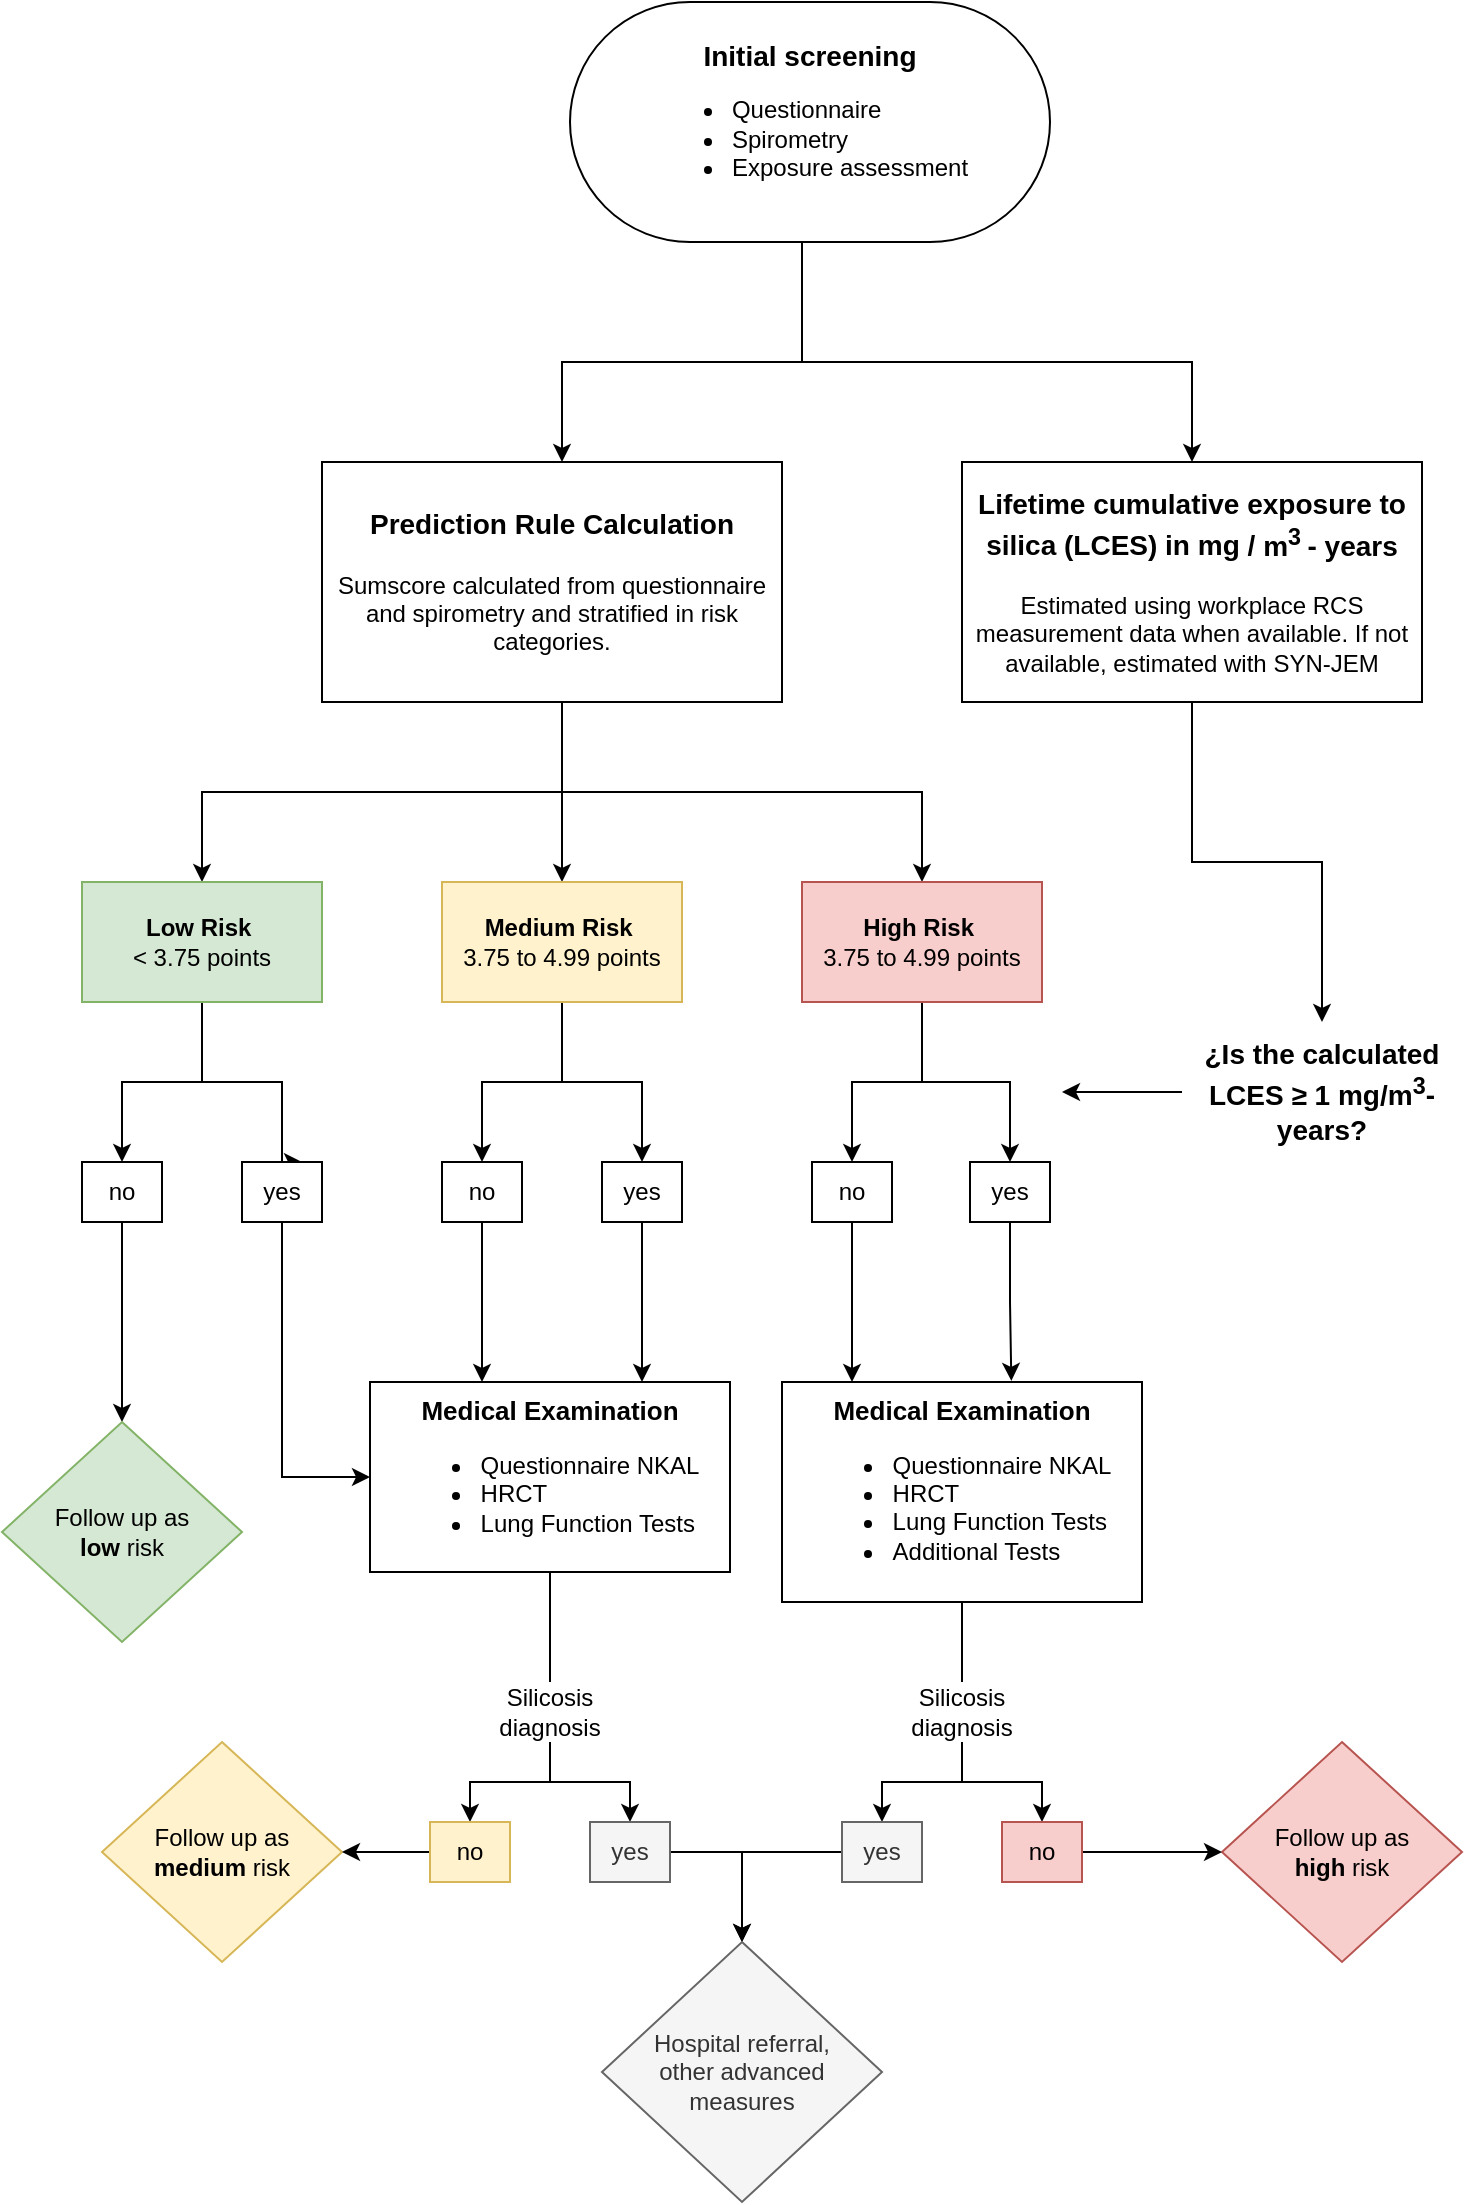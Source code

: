<mxfile version="26.1.0">
  <diagram name="Página-1" id="HpWcHUaLGH6JBQ9Dskd4">
    <mxGraphModel dx="1434" dy="738" grid="1" gridSize="10" guides="1" tooltips="1" connect="1" arrows="1" fold="1" page="1" pageScale="1" pageWidth="827" pageHeight="1169" math="0" shadow="0">
      <root>
        <mxCell id="0" />
        <mxCell id="1" parent="0" />
        <mxCell id="oCsiiwlPeAxhJD7hbElx-18" style="edgeStyle=orthogonalEdgeStyle;rounded=0;orthogonalLoop=1;jettySize=auto;html=1;" parent="1" source="KvbFbesADTHzU55oHPG4-1" target="oCsiiwlPeAxhJD7hbElx-1" edge="1">
          <mxGeometry relative="1" as="geometry">
            <Array as="points">
              <mxPoint x="450" y="230" />
              <mxPoint x="330" y="230" />
            </Array>
          </mxGeometry>
        </mxCell>
        <mxCell id="oCsiiwlPeAxhJD7hbElx-19" style="edgeStyle=orthogonalEdgeStyle;rounded=0;orthogonalLoop=1;jettySize=auto;html=1;" parent="1" source="KvbFbesADTHzU55oHPG4-1" target="oCsiiwlPeAxhJD7hbElx-2" edge="1">
          <mxGeometry relative="1" as="geometry">
            <Array as="points">
              <mxPoint x="450" y="230" />
              <mxPoint x="645" y="230" />
            </Array>
          </mxGeometry>
        </mxCell>
        <mxCell id="KvbFbesADTHzU55oHPG4-1" value="&lt;font style=&quot;font-size: 14px;&quot;&gt;&lt;b&gt;Initial screening&lt;/b&gt;&lt;/font&gt;&lt;div&gt;&lt;ul&gt;&lt;li style=&quot;text-align: left;&quot;&gt;Questionnaire&lt;/li&gt;&lt;li style=&quot;text-align: left;&quot;&gt;Spirometry&lt;/li&gt;&lt;li style=&quot;text-align: left;&quot;&gt;Exposure assessment&lt;/li&gt;&lt;/ul&gt;&lt;/div&gt;" style="rounded=1;whiteSpace=wrap;html=1;arcSize=50;" parent="1" vertex="1">
          <mxGeometry x="334" y="50" width="240" height="120" as="geometry" />
        </mxCell>
        <mxCell id="oCsiiwlPeAxhJD7hbElx-14" value="" style="edgeStyle=orthogonalEdgeStyle;rounded=0;orthogonalLoop=1;jettySize=auto;html=1;" parent="1" source="oCsiiwlPeAxhJD7hbElx-1" target="oCsiiwlPeAxhJD7hbElx-10" edge="1">
          <mxGeometry relative="1" as="geometry">
            <Array as="points">
              <mxPoint x="330" y="420" />
              <mxPoint x="330" y="420" />
            </Array>
          </mxGeometry>
        </mxCell>
        <mxCell id="oCsiiwlPeAxhJD7hbElx-15" style="edgeStyle=orthogonalEdgeStyle;rounded=0;orthogonalLoop=1;jettySize=auto;html=1;entryX=0.5;entryY=0;entryDx=0;entryDy=0;" parent="1" source="oCsiiwlPeAxhJD7hbElx-1" target="oCsiiwlPeAxhJD7hbElx-9" edge="1">
          <mxGeometry relative="1" as="geometry">
            <Array as="points">
              <mxPoint x="330" y="445" />
              <mxPoint x="150" y="445" />
            </Array>
          </mxGeometry>
        </mxCell>
        <mxCell id="oCsiiwlPeAxhJD7hbElx-16" style="edgeStyle=orthogonalEdgeStyle;rounded=0;orthogonalLoop=1;jettySize=auto;html=1;exitX=0.5;exitY=1;exitDx=0;exitDy=0;" parent="1" source="oCsiiwlPeAxhJD7hbElx-1" target="oCsiiwlPeAxhJD7hbElx-11" edge="1">
          <mxGeometry relative="1" as="geometry">
            <Array as="points">
              <mxPoint x="330" y="400" />
              <mxPoint x="330" y="445" />
              <mxPoint x="510" y="445" />
            </Array>
          </mxGeometry>
        </mxCell>
        <mxCell id="oCsiiwlPeAxhJD7hbElx-1" value="&lt;font style=&quot;font-size: 14px;&quot;&gt;&lt;b&gt;Prediction Rule Calculation&lt;/b&gt;&lt;/font&gt;&lt;div&gt;&lt;span style=&quot;text-align: left; background-color: transparent; color: light-dark(rgb(0, 0, 0), rgb(255, 255, 255));&quot;&gt;&lt;br&gt;&lt;/span&gt;&lt;/div&gt;&lt;div&gt;&lt;span style=&quot;text-align: left; background-color: transparent; color: light-dark(rgb(0, 0, 0), rgb(255, 255, 255));&quot;&gt;Sumscore calculated from questionnaire and spirometry and stratified in risk categories.&lt;/span&gt;&lt;/div&gt;" style="rounded=1;whiteSpace=wrap;html=1;arcSize=0;" parent="1" vertex="1">
          <mxGeometry x="210" y="280" width="230" height="120" as="geometry" />
        </mxCell>
        <mxCell id="oCsiiwlPeAxhJD7hbElx-30" style="edgeStyle=orthogonalEdgeStyle;rounded=0;orthogonalLoop=1;jettySize=auto;html=1;entryX=0.5;entryY=0;entryDx=0;entryDy=0;" parent="1" source="oCsiiwlPeAxhJD7hbElx-2" target="oCsiiwlPeAxhJD7hbElx-22" edge="1">
          <mxGeometry relative="1" as="geometry" />
        </mxCell>
        <mxCell id="oCsiiwlPeAxhJD7hbElx-2" value="&lt;div&gt;&lt;span style=&quot;text-align: left; background-color: transparent; color: light-dark(rgb(0, 0, 0), rgb(255, 255, 255)); font-size: 14px;&quot;&gt;&lt;b&gt;Lifetime cumulative exposure to silica (LCES) in&amp;nbsp;&lt;/b&gt;&lt;/span&gt;&lt;span style=&quot;background-color: transparent; color: light-dark(rgb(0, 0, 0), rgb(255, 255, 255)); text-align: left; font-size: 14px;&quot;&gt;&lt;b&gt;mg /&amp;nbsp;&lt;/b&gt;&lt;/span&gt;&lt;b style=&quot;background-color: transparent; color: light-dark(rgb(0, 0, 0), rgb(255, 255, 255)); font-size: 14px; text-align: left;&quot;&gt;m&lt;sup&gt;3&amp;nbsp;&lt;/sup&gt;- years&lt;/b&gt;&lt;/div&gt;&lt;div&gt;&lt;span style=&quot;text-align: left;&quot;&gt;&lt;br&gt;&lt;/span&gt;&lt;/div&gt;&lt;div&gt;&lt;span style=&quot;text-align: left;&quot;&gt;Estimated using workplace RCS measurement data when available. If not available, estimated with SYN-JEM&lt;/span&gt;&lt;/div&gt;" style="rounded=1;whiteSpace=wrap;html=1;arcSize=0;" parent="1" vertex="1">
          <mxGeometry x="530" y="280" width="230" height="120" as="geometry" />
        </mxCell>
        <mxCell id="oCsiiwlPeAxhJD7hbElx-37" style="edgeStyle=orthogonalEdgeStyle;rounded=0;orthogonalLoop=1;jettySize=auto;html=1;exitX=0.5;exitY=1;exitDx=0;exitDy=0;entryX=0.5;entryY=0;entryDx=0;entryDy=0;" parent="1" source="oCsiiwlPeAxhJD7hbElx-9" target="oCsiiwlPeAxhJD7hbElx-25" edge="1">
          <mxGeometry relative="1" as="geometry" />
        </mxCell>
        <mxCell id="oCsiiwlPeAxhJD7hbElx-38" style="edgeStyle=orthogonalEdgeStyle;rounded=0;orthogonalLoop=1;jettySize=auto;html=1;exitX=0.5;exitY=1;exitDx=0;exitDy=0;entryX=0.75;entryY=0;entryDx=0;entryDy=0;" parent="1" source="oCsiiwlPeAxhJD7hbElx-9" target="oCsiiwlPeAxhJD7hbElx-24" edge="1">
          <mxGeometry relative="1" as="geometry">
            <Array as="points">
              <mxPoint x="150" y="590" />
              <mxPoint x="190" y="590" />
              <mxPoint x="190" y="630" />
            </Array>
          </mxGeometry>
        </mxCell>
        <mxCell id="oCsiiwlPeAxhJD7hbElx-9" value="&lt;b&gt;Low Risk&lt;/b&gt;&amp;nbsp;&lt;div&gt;&amp;lt; 3.75 points&lt;/div&gt;" style="rounded=0;whiteSpace=wrap;html=1;fillColor=#d5e8d4;strokeColor=#82b366;" parent="1" vertex="1">
          <mxGeometry x="90" y="490" width="120" height="60" as="geometry" />
        </mxCell>
        <mxCell id="oCsiiwlPeAxhJD7hbElx-35" style="edgeStyle=orthogonalEdgeStyle;rounded=0;orthogonalLoop=1;jettySize=auto;html=1;exitX=0.5;exitY=1;exitDx=0;exitDy=0;entryX=0.5;entryY=0;entryDx=0;entryDy=0;" parent="1" source="oCsiiwlPeAxhJD7hbElx-10" target="oCsiiwlPeAxhJD7hbElx-27" edge="1">
          <mxGeometry relative="1" as="geometry" />
        </mxCell>
        <mxCell id="oCsiiwlPeAxhJD7hbElx-36" style="edgeStyle=orthogonalEdgeStyle;rounded=0;orthogonalLoop=1;jettySize=auto;html=1;" parent="1" source="oCsiiwlPeAxhJD7hbElx-10" target="oCsiiwlPeAxhJD7hbElx-26" edge="1">
          <mxGeometry relative="1" as="geometry" />
        </mxCell>
        <mxCell id="oCsiiwlPeAxhJD7hbElx-10" value="&lt;b&gt;Medium Risk&lt;/b&gt;&amp;nbsp;&lt;div&gt;3.75 to 4.99 points&lt;/div&gt;" style="rounded=0;whiteSpace=wrap;html=1;fillColor=#fff2cc;strokeColor=#d6b656;" parent="1" vertex="1">
          <mxGeometry x="270" y="490" width="120" height="60" as="geometry" />
        </mxCell>
        <mxCell id="oCsiiwlPeAxhJD7hbElx-39" style="edgeStyle=orthogonalEdgeStyle;rounded=0;orthogonalLoop=1;jettySize=auto;html=1;entryX=0.5;entryY=0;entryDx=0;entryDy=0;" parent="1" source="oCsiiwlPeAxhJD7hbElx-11" target="oCsiiwlPeAxhJD7hbElx-29" edge="1">
          <mxGeometry relative="1" as="geometry" />
        </mxCell>
        <mxCell id="oCsiiwlPeAxhJD7hbElx-40" style="edgeStyle=orthogonalEdgeStyle;rounded=0;orthogonalLoop=1;jettySize=auto;html=1;entryX=0.5;entryY=0;entryDx=0;entryDy=0;" parent="1" source="oCsiiwlPeAxhJD7hbElx-11" target="oCsiiwlPeAxhJD7hbElx-28" edge="1">
          <mxGeometry relative="1" as="geometry" />
        </mxCell>
        <mxCell id="oCsiiwlPeAxhJD7hbElx-11" value="&lt;b&gt;High Risk&lt;/b&gt;&amp;nbsp;&lt;div&gt;3.75 to 4.99 points&lt;/div&gt;" style="rounded=0;whiteSpace=wrap;html=1;fillColor=#f8cecc;strokeColor=#b85450;" parent="1" vertex="1">
          <mxGeometry x="450" y="490" width="120" height="60" as="geometry" />
        </mxCell>
        <mxCell id="oCsiiwlPeAxhJD7hbElx-33" style="edgeStyle=orthogonalEdgeStyle;rounded=0;orthogonalLoop=1;jettySize=auto;html=1;" parent="1" source="oCsiiwlPeAxhJD7hbElx-22" edge="1">
          <mxGeometry relative="1" as="geometry">
            <mxPoint x="580" y="595" as="targetPoint" />
          </mxGeometry>
        </mxCell>
        <mxCell id="oCsiiwlPeAxhJD7hbElx-22" value="¿Is the calculated LCES ≥ 1 mg/m&lt;sup&gt;3&lt;/sup&gt;-years?" style="text;html=1;align=center;verticalAlign=middle;whiteSpace=wrap;rounded=0;fontStyle=1;fontSize=14;" parent="1" vertex="1">
          <mxGeometry x="640" y="560" width="140" height="70" as="geometry" />
        </mxCell>
        <mxCell id="oCsiiwlPeAxhJD7hbElx-65" style="edgeStyle=orthogonalEdgeStyle;rounded=0;orthogonalLoop=1;jettySize=auto;html=1;entryX=0;entryY=0.5;entryDx=0;entryDy=0;" parent="1" source="oCsiiwlPeAxhJD7hbElx-24" target="oCsiiwlPeAxhJD7hbElx-48" edge="1">
          <mxGeometry relative="1" as="geometry">
            <Array as="points">
              <mxPoint x="190" y="788" />
            </Array>
          </mxGeometry>
        </mxCell>
        <mxCell id="oCsiiwlPeAxhJD7hbElx-24" value="yes" style="rounded=0;whiteSpace=wrap;html=1;" parent="1" vertex="1">
          <mxGeometry x="170" y="630" width="40" height="30" as="geometry" />
        </mxCell>
        <mxCell id="oCsiiwlPeAxhJD7hbElx-46" style="edgeStyle=orthogonalEdgeStyle;rounded=0;orthogonalLoop=1;jettySize=auto;html=1;" parent="1" source="oCsiiwlPeAxhJD7hbElx-25" target="oCsiiwlPeAxhJD7hbElx-42" edge="1">
          <mxGeometry relative="1" as="geometry" />
        </mxCell>
        <mxCell id="oCsiiwlPeAxhJD7hbElx-25" value="no" style="rounded=0;whiteSpace=wrap;html=1;" parent="1" vertex="1">
          <mxGeometry x="90" y="630" width="40" height="30" as="geometry" />
        </mxCell>
        <mxCell id="oCsiiwlPeAxhJD7hbElx-53" style="edgeStyle=orthogonalEdgeStyle;rounded=0;orthogonalLoop=1;jettySize=auto;html=1;" parent="1" source="oCsiiwlPeAxhJD7hbElx-26" target="oCsiiwlPeAxhJD7hbElx-48" edge="1">
          <mxGeometry relative="1" as="geometry">
            <Array as="points">
              <mxPoint x="370" y="730" />
              <mxPoint x="370" y="730" />
            </Array>
          </mxGeometry>
        </mxCell>
        <mxCell id="oCsiiwlPeAxhJD7hbElx-26" value="yes" style="rounded=0;whiteSpace=wrap;html=1;" parent="1" vertex="1">
          <mxGeometry x="350" y="630" width="40" height="30" as="geometry" />
        </mxCell>
        <mxCell id="oCsiiwlPeAxhJD7hbElx-27" value="no" style="rounded=0;whiteSpace=wrap;html=1;" parent="1" vertex="1">
          <mxGeometry x="270" y="630" width="40" height="30" as="geometry" />
        </mxCell>
        <mxCell id="oCsiiwlPeAxhJD7hbElx-28" value="yes" style="rounded=0;whiteSpace=wrap;html=1;" parent="1" vertex="1">
          <mxGeometry x="534" y="630" width="40" height="30" as="geometry" />
        </mxCell>
        <mxCell id="oCsiiwlPeAxhJD7hbElx-29" value="no" style="rounded=0;whiteSpace=wrap;html=1;" parent="1" vertex="1">
          <mxGeometry x="455" y="630" width="40" height="30" as="geometry" />
        </mxCell>
        <mxCell id="oCsiiwlPeAxhJD7hbElx-42" value="Follow up as &lt;br&gt;&lt;b&gt;low &lt;/b&gt;risk" style="rhombus;whiteSpace=wrap;html=1;fillColor=#d5e8d4;strokeColor=#82b366;" parent="1" vertex="1">
          <mxGeometry x="50" y="760" width="120" height="110" as="geometry" />
        </mxCell>
        <mxCell id="oCsiiwlPeAxhJD7hbElx-43" value="Follow up as &lt;br&gt;&lt;b&gt;medium &lt;/b&gt;risk" style="rhombus;whiteSpace=wrap;html=1;fillColor=#fff2cc;strokeColor=#d6b656;" parent="1" vertex="1">
          <mxGeometry x="100" y="920" width="120" height="110" as="geometry" />
        </mxCell>
        <mxCell id="oCsiiwlPeAxhJD7hbElx-45" value="Follow up as &lt;br&gt;&lt;b&gt;high&lt;/b&gt;&amp;nbsp;&lt;span style=&quot;background-color: transparent; color: light-dark(rgb(0, 0, 0), rgb(255, 255, 255));&quot;&gt;risk&lt;/span&gt;" style="rhombus;whiteSpace=wrap;html=1;fillColor=#f8cecc;strokeColor=#b85450;" parent="1" vertex="1">
          <mxGeometry x="660" y="920" width="120" height="110" as="geometry" />
        </mxCell>
        <mxCell id="oCsiiwlPeAxhJD7hbElx-63" style="edgeStyle=orthogonalEdgeStyle;rounded=0;orthogonalLoop=1;jettySize=auto;html=1;exitX=0.5;exitY=1;exitDx=0;exitDy=0;entryX=0.5;entryY=0;entryDx=0;entryDy=0;endArrow=none;startFill=0;" parent="1" source="oCsiiwlPeAxhJD7hbElx-48" target="oCsiiwlPeAxhJD7hbElx-58" edge="1">
          <mxGeometry relative="1" as="geometry" />
        </mxCell>
        <mxCell id="oCsiiwlPeAxhJD7hbElx-48" value="&lt;font style=&quot;font-size: 13px;&quot;&gt;&lt;b style=&quot;&quot;&gt;Medical Examination&lt;/b&gt;&lt;/font&gt;&lt;div&gt;&lt;ul&gt;&lt;li style=&quot;text-align: left;&quot;&gt;Questionnaire NKAL&lt;/li&gt;&lt;li style=&quot;text-align: left;&quot;&gt;HRCT&lt;/li&gt;&lt;li style=&quot;text-align: left;&quot;&gt;Lung Function Tests&lt;/li&gt;&lt;/ul&gt;&lt;/div&gt;" style="rounded=1;whiteSpace=wrap;html=1;arcSize=0;" parent="1" vertex="1">
          <mxGeometry x="234" y="740" width="180" height="95" as="geometry" />
        </mxCell>
        <mxCell id="oCsiiwlPeAxhJD7hbElx-67" style="edgeStyle=orthogonalEdgeStyle;rounded=0;orthogonalLoop=1;jettySize=auto;html=1;entryX=0.5;entryY=0;entryDx=0;entryDy=0;endArrow=none;startFill=0;" parent="1" source="oCsiiwlPeAxhJD7hbElx-50" target="oCsiiwlPeAxhJD7hbElx-64" edge="1">
          <mxGeometry relative="1" as="geometry" />
        </mxCell>
        <mxCell id="oCsiiwlPeAxhJD7hbElx-50" value="&lt;font style=&quot;font-size: 13px;&quot;&gt;&lt;b style=&quot;&quot;&gt;Medical Examination&lt;/b&gt;&lt;/font&gt;&lt;div&gt;&lt;ul&gt;&lt;li style=&quot;text-align: left;&quot;&gt;Questionnaire NKAL&lt;/li&gt;&lt;li style=&quot;text-align: left;&quot;&gt;HRCT&lt;/li&gt;&lt;li style=&quot;text-align: left;&quot;&gt;Lung Function Tests&lt;/li&gt;&lt;li style=&quot;text-align: left;&quot;&gt;Additional Tests&lt;/li&gt;&lt;/ul&gt;&lt;/div&gt;" style="rounded=1;whiteSpace=wrap;html=1;arcSize=0;" parent="1" vertex="1">
          <mxGeometry x="440" y="740" width="180" height="110" as="geometry" />
        </mxCell>
        <mxCell id="oCsiiwlPeAxhJD7hbElx-71" style="edgeStyle=orthogonalEdgeStyle;rounded=0;orthogonalLoop=1;jettySize=auto;html=1;" parent="1" source="oCsiiwlPeAxhJD7hbElx-58" target="oCsiiwlPeAxhJD7hbElx-69" edge="1">
          <mxGeometry relative="1" as="geometry">
            <Array as="points">
              <mxPoint x="324" y="940" />
              <mxPoint x="284" y="940" />
            </Array>
          </mxGeometry>
        </mxCell>
        <mxCell id="oCsiiwlPeAxhJD7hbElx-74" style="edgeStyle=orthogonalEdgeStyle;rounded=0;orthogonalLoop=1;jettySize=auto;html=1;entryX=0.5;entryY=0;entryDx=0;entryDy=0;" parent="1" source="oCsiiwlPeAxhJD7hbElx-58" target="oCsiiwlPeAxhJD7hbElx-68" edge="1">
          <mxGeometry relative="1" as="geometry">
            <Array as="points">
              <mxPoint x="324" y="940" />
              <mxPoint x="364" y="940" />
            </Array>
          </mxGeometry>
        </mxCell>
        <mxCell id="oCsiiwlPeAxhJD7hbElx-58" value="Silicosis diagnosis" style="text;html=1;align=center;verticalAlign=middle;whiteSpace=wrap;rounded=0;" parent="1" vertex="1">
          <mxGeometry x="294" y="890" width="60" height="30" as="geometry" />
        </mxCell>
        <mxCell id="oCsiiwlPeAxhJD7hbElx-61" style="edgeStyle=orthogonalEdgeStyle;rounded=0;orthogonalLoop=1;jettySize=auto;html=1;exitX=0.5;exitY=1;exitDx=0;exitDy=0;" parent="1" source="oCsiiwlPeAxhJD7hbElx-29" edge="1">
          <mxGeometry relative="1" as="geometry">
            <mxPoint x="475" y="740" as="targetPoint" />
          </mxGeometry>
        </mxCell>
        <mxCell id="oCsiiwlPeAxhJD7hbElx-62" style="edgeStyle=orthogonalEdgeStyle;rounded=0;orthogonalLoop=1;jettySize=auto;html=1;entryX=0.637;entryY=-0.005;entryDx=0;entryDy=0;entryPerimeter=0;" parent="1" source="oCsiiwlPeAxhJD7hbElx-28" target="oCsiiwlPeAxhJD7hbElx-50" edge="1">
          <mxGeometry relative="1" as="geometry" />
        </mxCell>
        <mxCell id="oCsiiwlPeAxhJD7hbElx-78" style="edgeStyle=orthogonalEdgeStyle;rounded=0;orthogonalLoop=1;jettySize=auto;html=1;entryX=0.5;entryY=0;entryDx=0;entryDy=0;" parent="1" source="oCsiiwlPeAxhJD7hbElx-64" target="oCsiiwlPeAxhJD7hbElx-75" edge="1">
          <mxGeometry relative="1" as="geometry">
            <Array as="points">
              <mxPoint x="530" y="940" />
              <mxPoint x="570" y="940" />
            </Array>
          </mxGeometry>
        </mxCell>
        <mxCell id="oCsiiwlPeAxhJD7hbElx-79" style="edgeStyle=orthogonalEdgeStyle;rounded=0;orthogonalLoop=1;jettySize=auto;html=1;exitX=0.5;exitY=1;exitDx=0;exitDy=0;entryX=0.5;entryY=0;entryDx=0;entryDy=0;" parent="1" source="oCsiiwlPeAxhJD7hbElx-64" target="oCsiiwlPeAxhJD7hbElx-76" edge="1">
          <mxGeometry relative="1" as="geometry">
            <Array as="points">
              <mxPoint x="530" y="940" />
              <mxPoint x="490" y="940" />
            </Array>
          </mxGeometry>
        </mxCell>
        <mxCell id="oCsiiwlPeAxhJD7hbElx-64" value="Silicosis diagnosis" style="text;html=1;align=center;verticalAlign=middle;whiteSpace=wrap;rounded=0;" parent="1" vertex="1">
          <mxGeometry x="500" y="890" width="60" height="30" as="geometry" />
        </mxCell>
        <mxCell id="oCsiiwlPeAxhJD7hbElx-66" style="edgeStyle=orthogonalEdgeStyle;rounded=0;orthogonalLoop=1;jettySize=auto;html=1;" parent="1" source="oCsiiwlPeAxhJD7hbElx-27" edge="1">
          <mxGeometry relative="1" as="geometry">
            <mxPoint x="290" y="740" as="targetPoint" />
          </mxGeometry>
        </mxCell>
        <mxCell id="oCsiiwlPeAxhJD7hbElx-81" style="edgeStyle=orthogonalEdgeStyle;rounded=0;orthogonalLoop=1;jettySize=auto;html=1;entryX=0.5;entryY=0;entryDx=0;entryDy=0;" parent="1" source="oCsiiwlPeAxhJD7hbElx-68" target="oCsiiwlPeAxhJD7hbElx-80" edge="1">
          <mxGeometry relative="1" as="geometry">
            <Array as="points">
              <mxPoint x="420" y="975" />
            </Array>
          </mxGeometry>
        </mxCell>
        <mxCell id="oCsiiwlPeAxhJD7hbElx-68" value="yes" style="rounded=0;whiteSpace=wrap;html=1;fillColor=#f5f5f5;strokeColor=#666666;fontColor=#333333;" parent="1" vertex="1">
          <mxGeometry x="344" y="960" width="40" height="30" as="geometry" />
        </mxCell>
        <mxCell id="oCsiiwlPeAxhJD7hbElx-70" style="edgeStyle=orthogonalEdgeStyle;rounded=0;orthogonalLoop=1;jettySize=auto;html=1;exitX=0;exitY=0.5;exitDx=0;exitDy=0;entryX=1;entryY=0.5;entryDx=0;entryDy=0;" parent="1" source="oCsiiwlPeAxhJD7hbElx-69" target="oCsiiwlPeAxhJD7hbElx-43" edge="1">
          <mxGeometry relative="1" as="geometry" />
        </mxCell>
        <mxCell id="oCsiiwlPeAxhJD7hbElx-69" value="no" style="rounded=0;whiteSpace=wrap;html=1;fillColor=#fff2cc;strokeColor=#d6b656;" parent="1" vertex="1">
          <mxGeometry x="264" y="960" width="40" height="30" as="geometry" />
        </mxCell>
        <mxCell id="oCsiiwlPeAxhJD7hbElx-77" style="edgeStyle=orthogonalEdgeStyle;rounded=0;orthogonalLoop=1;jettySize=auto;html=1;entryX=0;entryY=0.5;entryDx=0;entryDy=0;" parent="1" source="oCsiiwlPeAxhJD7hbElx-75" target="oCsiiwlPeAxhJD7hbElx-45" edge="1">
          <mxGeometry relative="1" as="geometry" />
        </mxCell>
        <mxCell id="oCsiiwlPeAxhJD7hbElx-75" value="no" style="rounded=0;whiteSpace=wrap;html=1;fillColor=#f8cecc;strokeColor=#b85450;" parent="1" vertex="1">
          <mxGeometry x="550" y="960" width="40" height="30" as="geometry" />
        </mxCell>
        <mxCell id="oCsiiwlPeAxhJD7hbElx-82" style="edgeStyle=orthogonalEdgeStyle;rounded=0;orthogonalLoop=1;jettySize=auto;html=1;entryX=0.5;entryY=0;entryDx=0;entryDy=0;" parent="1" source="oCsiiwlPeAxhJD7hbElx-76" target="oCsiiwlPeAxhJD7hbElx-80" edge="1">
          <mxGeometry relative="1" as="geometry">
            <Array as="points">
              <mxPoint x="420" y="975" />
            </Array>
          </mxGeometry>
        </mxCell>
        <mxCell id="oCsiiwlPeAxhJD7hbElx-76" value="yes" style="rounded=0;whiteSpace=wrap;html=1;fillColor=#f5f5f5;strokeColor=#666666;fontColor=#333333;" parent="1" vertex="1">
          <mxGeometry x="470" y="960" width="40" height="30" as="geometry" />
        </mxCell>
        <mxCell id="oCsiiwlPeAxhJD7hbElx-80" value="Hospital referral, &lt;br&gt;other advanced measures" style="rhombus;whiteSpace=wrap;html=1;fillColor=#f5f5f5;fontColor=#333333;strokeColor=#666666;" parent="1" vertex="1">
          <mxGeometry x="350" y="1020" width="140" height="130" as="geometry" />
        </mxCell>
      </root>
    </mxGraphModel>
  </diagram>
</mxfile>
